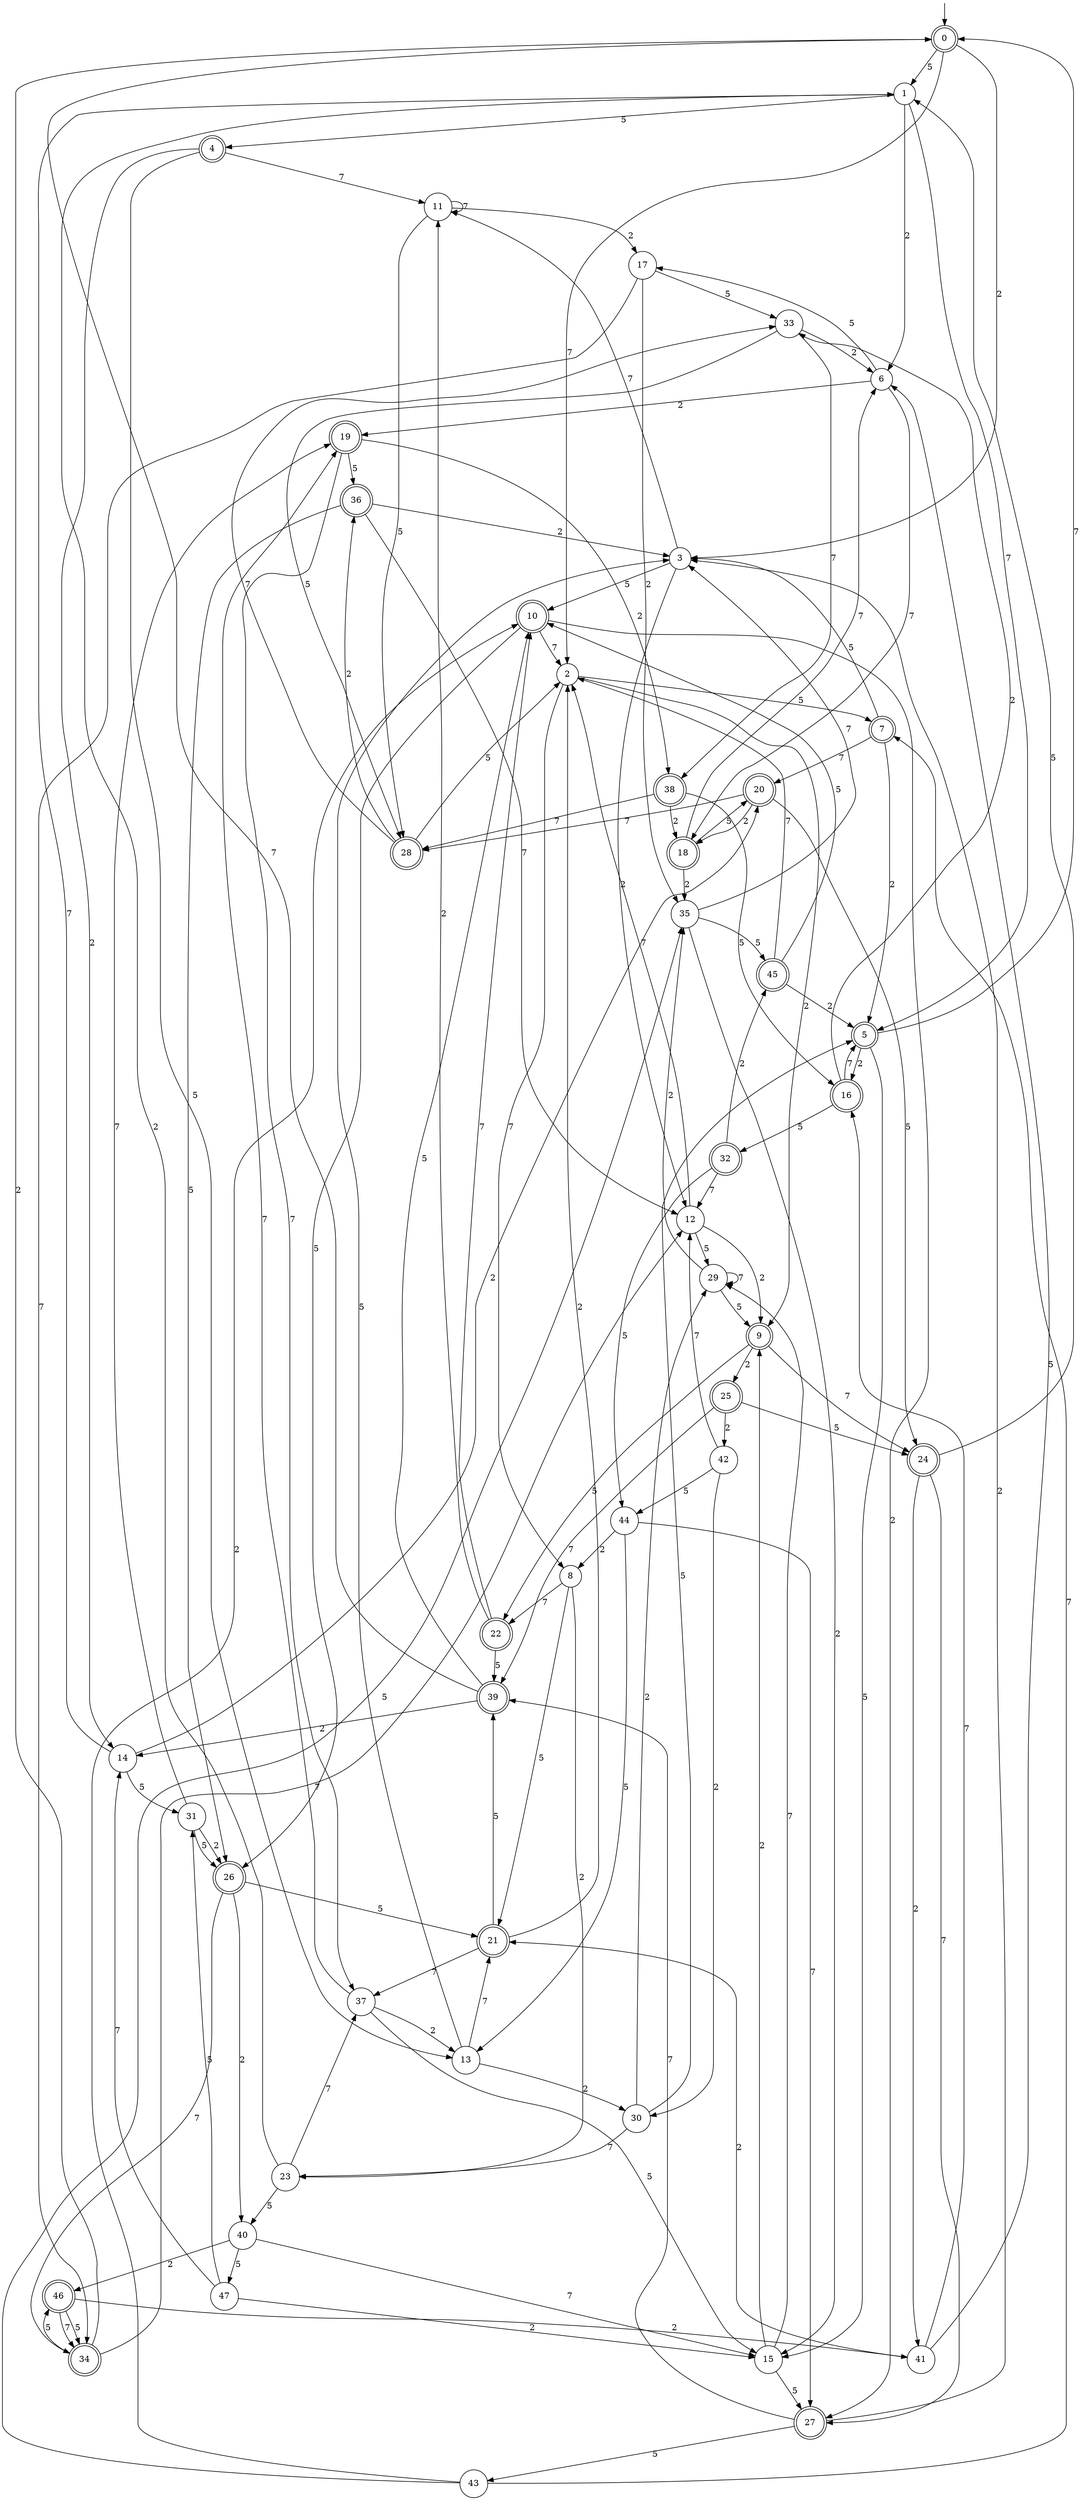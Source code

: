 digraph g {

	s0 [shape="doublecircle" label="0"];
	s1 [shape="circle" label="1"];
	s2 [shape="circle" label="2"];
	s3 [shape="circle" label="3"];
	s4 [shape="doublecircle" label="4"];
	s5 [shape="doublecircle" label="5"];
	s6 [shape="circle" label="6"];
	s7 [shape="doublecircle" label="7"];
	s8 [shape="circle" label="8"];
	s9 [shape="doublecircle" label="9"];
	s10 [shape="doublecircle" label="10"];
	s11 [shape="circle" label="11"];
	s12 [shape="circle" label="12"];
	s13 [shape="circle" label="13"];
	s14 [shape="circle" label="14"];
	s15 [shape="circle" label="15"];
	s16 [shape="doublecircle" label="16"];
	s17 [shape="circle" label="17"];
	s18 [shape="doublecircle" label="18"];
	s19 [shape="doublecircle" label="19"];
	s20 [shape="doublecircle" label="20"];
	s21 [shape="doublecircle" label="21"];
	s22 [shape="doublecircle" label="22"];
	s23 [shape="circle" label="23"];
	s24 [shape="doublecircle" label="24"];
	s25 [shape="doublecircle" label="25"];
	s26 [shape="doublecircle" label="26"];
	s27 [shape="doublecircle" label="27"];
	s28 [shape="doublecircle" label="28"];
	s29 [shape="circle" label="29"];
	s30 [shape="circle" label="30"];
	s31 [shape="circle" label="31"];
	s32 [shape="doublecircle" label="32"];
	s33 [shape="circle" label="33"];
	s34 [shape="doublecircle" label="34"];
	s35 [shape="circle" label="35"];
	s36 [shape="doublecircle" label="36"];
	s37 [shape="circle" label="37"];
	s38 [shape="doublecircle" label="38"];
	s39 [shape="doublecircle" label="39"];
	s40 [shape="circle" label="40"];
	s41 [shape="circle" label="41"];
	s42 [shape="circle" label="42"];
	s43 [shape="circle" label="43"];
	s44 [shape="circle" label="44"];
	s45 [shape="doublecircle" label="45"];
	s46 [shape="doublecircle" label="46"];
	s47 [shape="circle" label="47"];
	s0 -> s1 [label="5"];
	s0 -> s2 [label="7"];
	s0 -> s3 [label="2"];
	s1 -> s4 [label="5"];
	s1 -> s5 [label="7"];
	s1 -> s6 [label="2"];
	s2 -> s7 [label="5"];
	s2 -> s8 [label="7"];
	s2 -> s9 [label="2"];
	s3 -> s10 [label="5"];
	s3 -> s11 [label="7"];
	s3 -> s12 [label="2"];
	s4 -> s13 [label="5"];
	s4 -> s11 [label="7"];
	s4 -> s14 [label="2"];
	s5 -> s15 [label="5"];
	s5 -> s0 [label="7"];
	s5 -> s16 [label="2"];
	s6 -> s17 [label="5"];
	s6 -> s18 [label="7"];
	s6 -> s19 [label="2"];
	s7 -> s3 [label="5"];
	s7 -> s20 [label="7"];
	s7 -> s5 [label="2"];
	s8 -> s21 [label="5"];
	s8 -> s22 [label="7"];
	s8 -> s23 [label="2"];
	s9 -> s22 [label="5"];
	s9 -> s24 [label="7"];
	s9 -> s25 [label="2"];
	s10 -> s26 [label="5"];
	s10 -> s2 [label="7"];
	s10 -> s27 [label="2"];
	s11 -> s28 [label="5"];
	s11 -> s11 [label="7"];
	s11 -> s17 [label="2"];
	s12 -> s29 [label="5"];
	s12 -> s2 [label="7"];
	s12 -> s9 [label="2"];
	s13 -> s3 [label="5"];
	s13 -> s21 [label="7"];
	s13 -> s30 [label="2"];
	s14 -> s31 [label="5"];
	s14 -> s1 [label="7"];
	s14 -> s20 [label="2"];
	s15 -> s27 [label="5"];
	s15 -> s29 [label="7"];
	s15 -> s9 [label="2"];
	s16 -> s32 [label="5"];
	s16 -> s5 [label="7"];
	s16 -> s33 [label="2"];
	s17 -> s33 [label="5"];
	s17 -> s34 [label="7"];
	s17 -> s35 [label="2"];
	s18 -> s20 [label="5"];
	s18 -> s6 [label="7"];
	s18 -> s35 [label="2"];
	s19 -> s36 [label="5"];
	s19 -> s37 [label="7"];
	s19 -> s38 [label="2"];
	s20 -> s24 [label="5"];
	s20 -> s28 [label="7"];
	s20 -> s18 [label="2"];
	s21 -> s39 [label="5"];
	s21 -> s37 [label="7"];
	s21 -> s2 [label="2"];
	s22 -> s39 [label="5"];
	s22 -> s10 [label="7"];
	s22 -> s11 [label="2"];
	s23 -> s40 [label="5"];
	s23 -> s37 [label="7"];
	s23 -> s1 [label="2"];
	s24 -> s1 [label="5"];
	s24 -> s27 [label="7"];
	s24 -> s41 [label="2"];
	s25 -> s24 [label="5"];
	s25 -> s39 [label="7"];
	s25 -> s42 [label="2"];
	s26 -> s21 [label="5"];
	s26 -> s34 [label="7"];
	s26 -> s40 [label="2"];
	s27 -> s43 [label="5"];
	s27 -> s39 [label="7"];
	s27 -> s3 [label="2"];
	s28 -> s2 [label="5"];
	s28 -> s33 [label="7"];
	s28 -> s36 [label="2"];
	s29 -> s9 [label="5"];
	s29 -> s29 [label="7"];
	s29 -> s35 [label="2"];
	s30 -> s5 [label="5"];
	s30 -> s23 [label="7"];
	s30 -> s29 [label="2"];
	s31 -> s26 [label="5"];
	s31 -> s19 [label="7"];
	s31 -> s26 [label="2"];
	s32 -> s44 [label="5"];
	s32 -> s12 [label="7"];
	s32 -> s45 [label="2"];
	s33 -> s28 [label="5"];
	s33 -> s38 [label="7"];
	s33 -> s6 [label="2"];
	s34 -> s46 [label="5"];
	s34 -> s12 [label="7"];
	s34 -> s0 [label="2"];
	s35 -> s45 [label="5"];
	s35 -> s3 [label="7"];
	s35 -> s15 [label="2"];
	s36 -> s26 [label="5"];
	s36 -> s12 [label="7"];
	s36 -> s3 [label="2"];
	s37 -> s15 [label="5"];
	s37 -> s19 [label="7"];
	s37 -> s13 [label="2"];
	s38 -> s16 [label="5"];
	s38 -> s28 [label="7"];
	s38 -> s18 [label="2"];
	s39 -> s10 [label="5"];
	s39 -> s0 [label="7"];
	s39 -> s14 [label="2"];
	s40 -> s47 [label="5"];
	s40 -> s15 [label="7"];
	s40 -> s46 [label="2"];
	s41 -> s6 [label="5"];
	s41 -> s16 [label="7"];
	s41 -> s21 [label="2"];
	s42 -> s44 [label="5"];
	s42 -> s12 [label="7"];
	s42 -> s30 [label="2"];
	s43 -> s35 [label="5"];
	s43 -> s7 [label="7"];
	s43 -> s10 [label="2"];
	s44 -> s13 [label="5"];
	s44 -> s27 [label="7"];
	s44 -> s8 [label="2"];
	s45 -> s10 [label="5"];
	s45 -> s2 [label="7"];
	s45 -> s5 [label="2"];
	s46 -> s34 [label="5"];
	s46 -> s34 [label="7"];
	s46 -> s41 [label="2"];
	s47 -> s31 [label="5"];
	s47 -> s14 [label="7"];
	s47 -> s15 [label="2"];

__start0 [label="" shape="none" width="0" height="0"];
__start0 -> s0;

}
